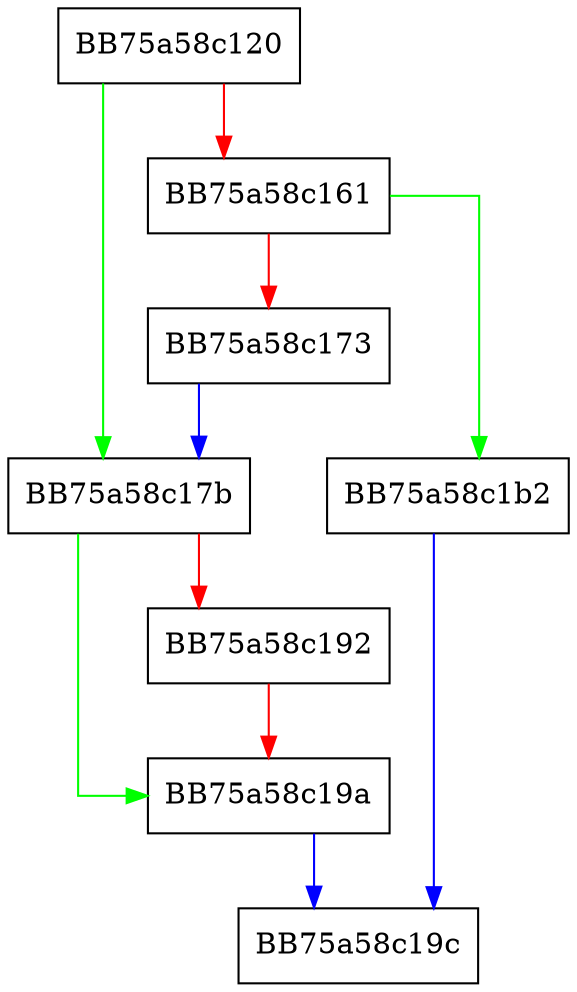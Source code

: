 digraph __siga_check_w1 {
  node [shape="box"];
  graph [splines=ortho];
  BB75a58c120 -> BB75a58c17b [color="green"];
  BB75a58c120 -> BB75a58c161 [color="red"];
  BB75a58c161 -> BB75a58c1b2 [color="green"];
  BB75a58c161 -> BB75a58c173 [color="red"];
  BB75a58c173 -> BB75a58c17b [color="blue"];
  BB75a58c17b -> BB75a58c19a [color="green"];
  BB75a58c17b -> BB75a58c192 [color="red"];
  BB75a58c192 -> BB75a58c19a [color="red"];
  BB75a58c19a -> BB75a58c19c [color="blue"];
  BB75a58c1b2 -> BB75a58c19c [color="blue"];
}